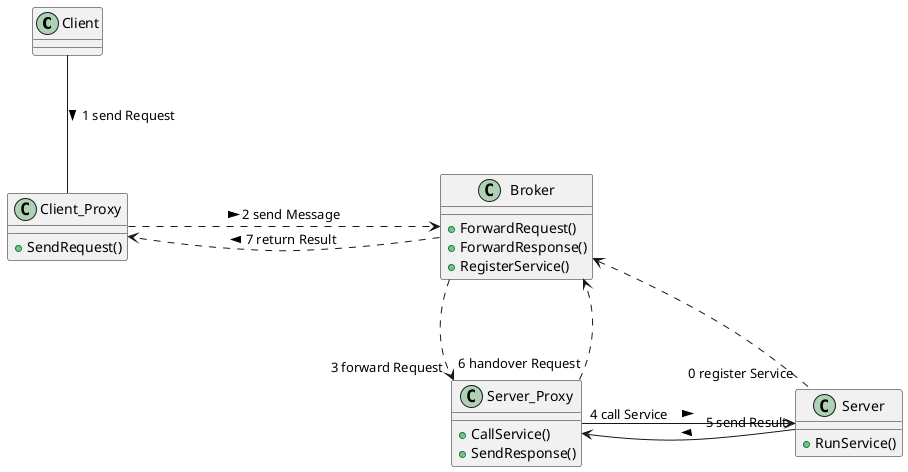 @startuml

skinparam nodesep 200
skinparam ranksep 100

class Client{}

class Client_Proxy {
    + SendRequest()
}

class Broker {
    + ForwardRequest()
    + ForwardResponse()
    + RegisterService()
}

class Server_Proxy {
    + CallService()
    + SendResponse()
}

class Server {
    + RunService()
}
'' Connections 
Client -- Client_Proxy : 1 send Request >
Client_Proxy .> Broker: 2 send Message >
Broker .> Client_Proxy: 7 return Result  >
Broker .> "3 forward Request"  Server_Proxy 
Server_Proxy "6 handover Request" .> Broker
Server_Proxy -> Server: "4 call Service" >
Server -> Server_Proxy:"5 send Result" >
Broker <.. "0 register Service"  Server


@enduml